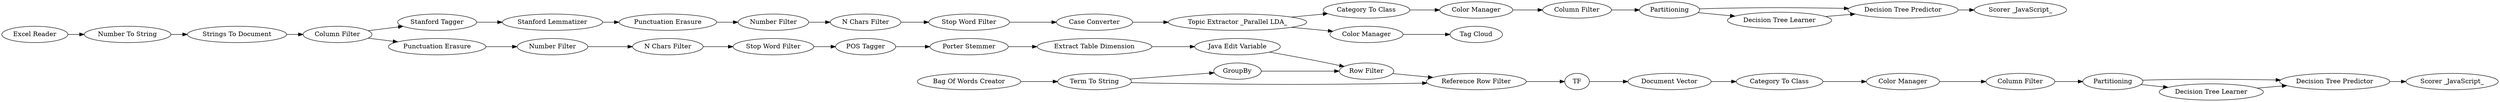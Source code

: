 digraph {
	"-2528878542336250836_55" [label="Color Manager"]
	"-303338071998038699_50" [label="Row Filter"]
	"-2528878542336250836_770" [label="Decision Tree Predictor"]
	"-303338071998038699_51" [label="Reference Row Filter"]
	"-303338071998038699_65" [label=TF]
	"-2528878542336250836_13" [label="Document Vector"]
	"-2528878542336250836_57" [label=Partitioning]
	"-2528878542336250836_97" [label="Decision Tree Predictor"]
	"-2528878542336250836_777" [label="Scorer _JavaScript_"]
	"-224635246272186800_41" [label="Stanford Tagger"]
	"-224635246272186800_33" [label="Case Converter"]
	"4834028522682503264_4" [label="Porter Stemmer"]
	"-224635246272186800_30" [label="Number Filter"]
	"-224635246272186800_42" [label="Stop Word Filter"]
	"-2528878542336250836_779" [label="Scorer _JavaScript_"]
	"4834028522682503264_3" [label="N Chars Filter"]
	"-303338071998038699_66" [label="Extract Table Dimension"]
	"-224635246272186800_29" [label="Punctuation Erasure"]
	"-2528878542336250836_774" [label="Color Manager"]
	"-2528878542336250836_776" [label="Decision Tree Learner"]
	"-303338071998038699_68" [label="Bag Of Words Creator"]
	"-224635246272186800_31" [label="N Chars Filter"]
	"-2528878542336250836_296" [label="Topic Extractor _Parallel LDA_"]
	"-303338071998038699_67" [label="Java Edit Variable"]
	"4834028522682503264_7" [label="POS Tagger"]
	"4834028522682503264_6" [label="Stop Word Filter"]
	"4834028522682503264_5" [label="Punctuation Erasure"]
	"-5902464200322730879_14" [label="Column Filter"]
	"4834028522682503264_8" [label="Number Filter"]
	"-5902464200322730879_2" [label="Strings To Document"]
	"-2528878542336250836_96" [label="Decision Tree Learner"]
	"-2528878542336250836_771" [label="Category To Class"]
	"-2528878542336250836_768" [label="Tag Cloud"]
	"-2528878542336250836_781" [label="Column Filter"]
	"-5902464200322730879_3" [label="Number To String"]
	"-2528878542336250836_780" [label="Column Filter"]
	"-2528878542336250836_12" [label="Category To Class"]
	"-2528878542336250836_769" [label="Color Manager"]
	"-5902464200322730879_15" [label="Excel Reader"]
	"-303338071998038699_48" [label="Term To String"]
	"-224635246272186800_35" [label="Stanford Lemmatizer"]
	"-2528878542336250836_773" [label=Partitioning]
	"-303338071998038699_49" [label=GroupBy]
	"-224635246272186800_29" -> "-224635246272186800_30"
	"-2528878542336250836_780" -> "-2528878542336250836_57"
	"-2528878542336250836_55" -> "-2528878542336250836_780"
	"-303338071998038699_65" -> "-2528878542336250836_13"
	"-303338071998038699_66" -> "-303338071998038699_67"
	"-224635246272186800_33" -> "-2528878542336250836_296"
	"4834028522682503264_4" -> "-303338071998038699_66"
	"-2528878542336250836_774" -> "-2528878542336250836_781"
	"4834028522682503264_7" -> "4834028522682503264_4"
	"-5902464200322730879_2" -> "-5902464200322730879_14"
	"4834028522682503264_5" -> "4834028522682503264_8"
	"-224635246272186800_41" -> "-224635246272186800_35"
	"-5902464200322730879_15" -> "-5902464200322730879_3"
	"4834028522682503264_3" -> "4834028522682503264_6"
	"-2528878542336250836_781" -> "-2528878542336250836_773"
	"-303338071998038699_68" -> "-303338071998038699_48"
	"-5902464200322730879_14" -> "4834028522682503264_5"
	"-2528878542336250836_771" -> "-2528878542336250836_774"
	"-2528878542336250836_769" -> "-2528878542336250836_768"
	"-2528878542336250836_12" -> "-2528878542336250836_55"
	"-2528878542336250836_773" -> "-2528878542336250836_776"
	"-303338071998038699_48" -> "-303338071998038699_51"
	"-303338071998038699_51" -> "-303338071998038699_65"
	"-2528878542336250836_770" -> "-2528878542336250836_779"
	"-224635246272186800_35" -> "-224635246272186800_29"
	"-2528878542336250836_57" -> "-2528878542336250836_96"
	"-303338071998038699_50" -> "-303338071998038699_51"
	"-224635246272186800_42" -> "-224635246272186800_33"
	"-2528878542336250836_296" -> "-2528878542336250836_771"
	"-2528878542336250836_773" -> "-2528878542336250836_770"
	"-303338071998038699_48" -> "-303338071998038699_49"
	"-5902464200322730879_14" -> "-224635246272186800_41"
	"-224635246272186800_31" -> "-224635246272186800_42"
	"-5902464200322730879_3" -> "-5902464200322730879_2"
	"-2528878542336250836_776" -> "-2528878542336250836_770"
	"4834028522682503264_6" -> "4834028522682503264_7"
	"-2528878542336250836_57" -> "-2528878542336250836_97"
	"-2528878542336250836_96" -> "-2528878542336250836_97"
	"-303338071998038699_67" -> "-303338071998038699_50"
	"-2528878542336250836_13" -> "-2528878542336250836_12"
	"-2528878542336250836_97" -> "-2528878542336250836_777"
	"-303338071998038699_49" -> "-303338071998038699_50"
	"-224635246272186800_30" -> "-224635246272186800_31"
	"4834028522682503264_8" -> "4834028522682503264_3"
	"-2528878542336250836_296" -> "-2528878542336250836_769"
	rankdir=LR
}
